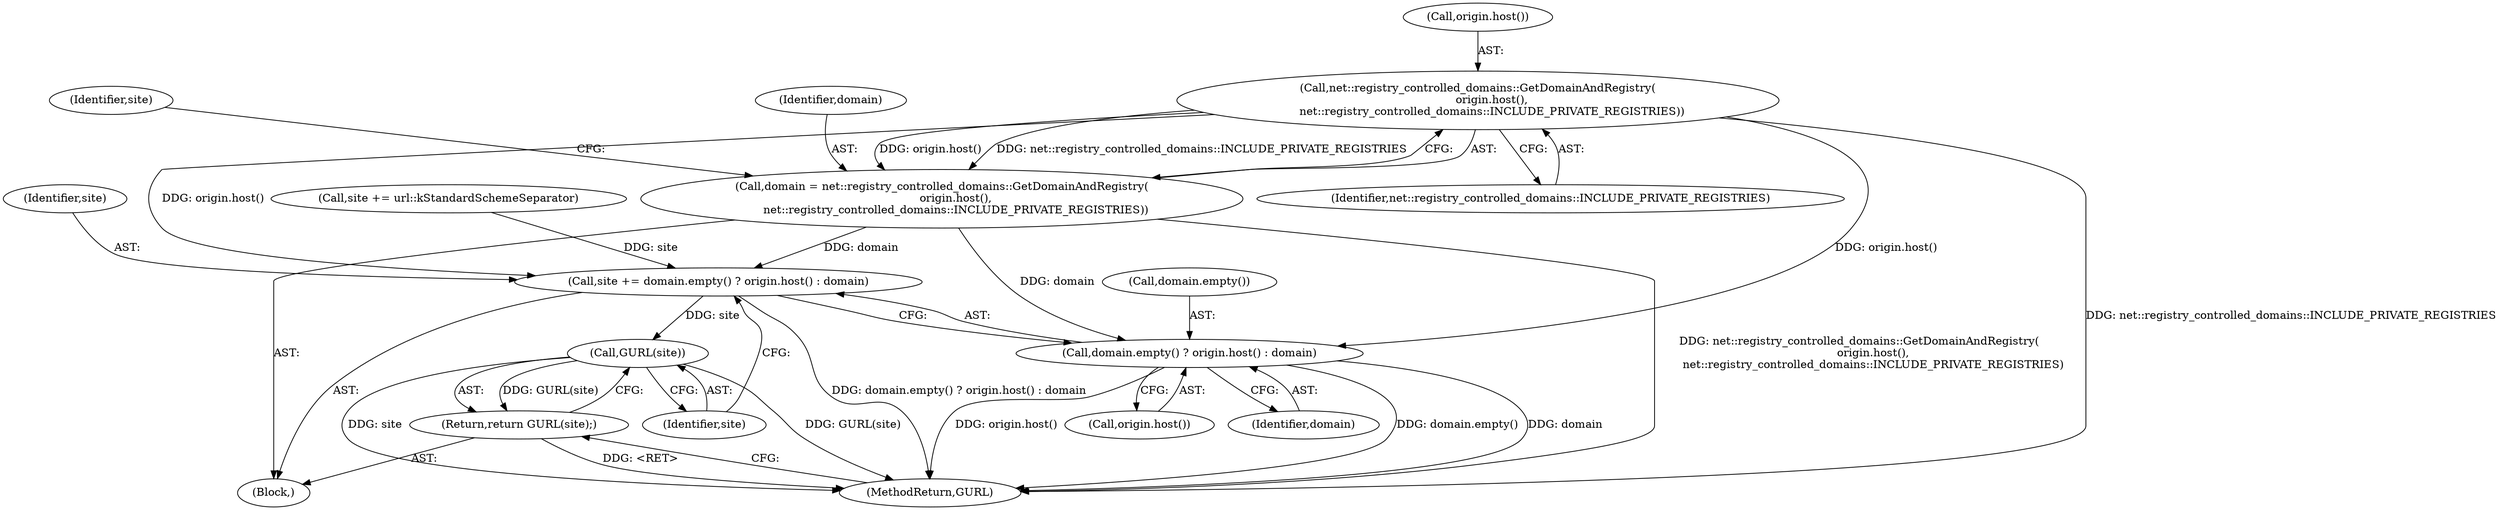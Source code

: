 digraph "0_Chrome_b1f87486936ca0d6d9abf4d3b9b423a9c976fd59@API" {
"1000155" [label="(Call,net::registry_controlled_domains::GetDomainAndRegistry(\n        origin.host(),\n        net::registry_controlled_domains::INCLUDE_PRIVATE_REGISTRIES))"];
"1000153" [label="(Call,domain = net::registry_controlled_domains::GetDomainAndRegistry(\n        origin.host(),\n        net::registry_controlled_domains::INCLUDE_PRIVATE_REGISTRIES))"];
"1000165" [label="(Call,site += domain.empty() ? origin.host() : domain)"];
"1000172" [label="(Call,GURL(site))"];
"1000171" [label="(Return,return GURL(site);)"];
"1000167" [label="(Call,domain.empty() ? origin.host() : domain)"];
"1000172" [label="(Call,GURL(site))"];
"1000160" [label="(Identifier,site)"];
"1000173" [label="(Identifier,site)"];
"1000156" [label="(Call,origin.host())"];
"1000169" [label="(Call,origin.host())"];
"1000155" [label="(Call,net::registry_controlled_domains::GetDomainAndRegistry(\n        origin.host(),\n        net::registry_controlled_domains::INCLUDE_PRIVATE_REGISTRIES))"];
"1000157" [label="(Identifier,net::registry_controlled_domains::INCLUDE_PRIVATE_REGISTRIES)"];
"1000166" [label="(Identifier,site)"];
"1000165" [label="(Call,site += domain.empty() ? origin.host() : domain)"];
"1000153" [label="(Call,domain = net::registry_controlled_domains::GetDomainAndRegistry(\n        origin.host(),\n        net::registry_controlled_domains::INCLUDE_PRIVATE_REGISTRIES))"];
"1000167" [label="(Call,domain.empty() ? origin.host() : domain)"];
"1000162" [label="(Call,site += url::kStandardSchemeSeparator)"];
"1000168" [label="(Call,domain.empty())"];
"1000219" [label="(MethodReturn,GURL)"];
"1000171" [label="(Return,return GURL(site);)"];
"1000170" [label="(Identifier,domain)"];
"1000154" [label="(Identifier,domain)"];
"1000151" [label="(Block,)"];
"1000155" -> "1000153"  [label="AST: "];
"1000155" -> "1000157"  [label="CFG: "];
"1000156" -> "1000155"  [label="AST: "];
"1000157" -> "1000155"  [label="AST: "];
"1000153" -> "1000155"  [label="CFG: "];
"1000155" -> "1000219"  [label="DDG: net::registry_controlled_domains::INCLUDE_PRIVATE_REGISTRIES"];
"1000155" -> "1000153"  [label="DDG: origin.host()"];
"1000155" -> "1000153"  [label="DDG: net::registry_controlled_domains::INCLUDE_PRIVATE_REGISTRIES"];
"1000155" -> "1000165"  [label="DDG: origin.host()"];
"1000155" -> "1000167"  [label="DDG: origin.host()"];
"1000153" -> "1000151"  [label="AST: "];
"1000154" -> "1000153"  [label="AST: "];
"1000160" -> "1000153"  [label="CFG: "];
"1000153" -> "1000219"  [label="DDG: net::registry_controlled_domains::GetDomainAndRegistry(\n        origin.host(),\n        net::registry_controlled_domains::INCLUDE_PRIVATE_REGISTRIES)"];
"1000153" -> "1000165"  [label="DDG: domain"];
"1000153" -> "1000167"  [label="DDG: domain"];
"1000165" -> "1000151"  [label="AST: "];
"1000165" -> "1000167"  [label="CFG: "];
"1000166" -> "1000165"  [label="AST: "];
"1000167" -> "1000165"  [label="AST: "];
"1000173" -> "1000165"  [label="CFG: "];
"1000165" -> "1000219"  [label="DDG: domain.empty() ? origin.host() : domain"];
"1000162" -> "1000165"  [label="DDG: site"];
"1000165" -> "1000172"  [label="DDG: site"];
"1000172" -> "1000171"  [label="AST: "];
"1000172" -> "1000173"  [label="CFG: "];
"1000173" -> "1000172"  [label="AST: "];
"1000171" -> "1000172"  [label="CFG: "];
"1000172" -> "1000219"  [label="DDG: GURL(site)"];
"1000172" -> "1000219"  [label="DDG: site"];
"1000172" -> "1000171"  [label="DDG: GURL(site)"];
"1000171" -> "1000151"  [label="AST: "];
"1000219" -> "1000171"  [label="CFG: "];
"1000171" -> "1000219"  [label="DDG: <RET>"];
"1000167" -> "1000169"  [label="CFG: "];
"1000167" -> "1000170"  [label="CFG: "];
"1000168" -> "1000167"  [label="AST: "];
"1000169" -> "1000167"  [label="AST: "];
"1000170" -> "1000167"  [label="AST: "];
"1000167" -> "1000219"  [label="DDG: origin.host()"];
"1000167" -> "1000219"  [label="DDG: domain.empty()"];
"1000167" -> "1000219"  [label="DDG: domain"];
}
